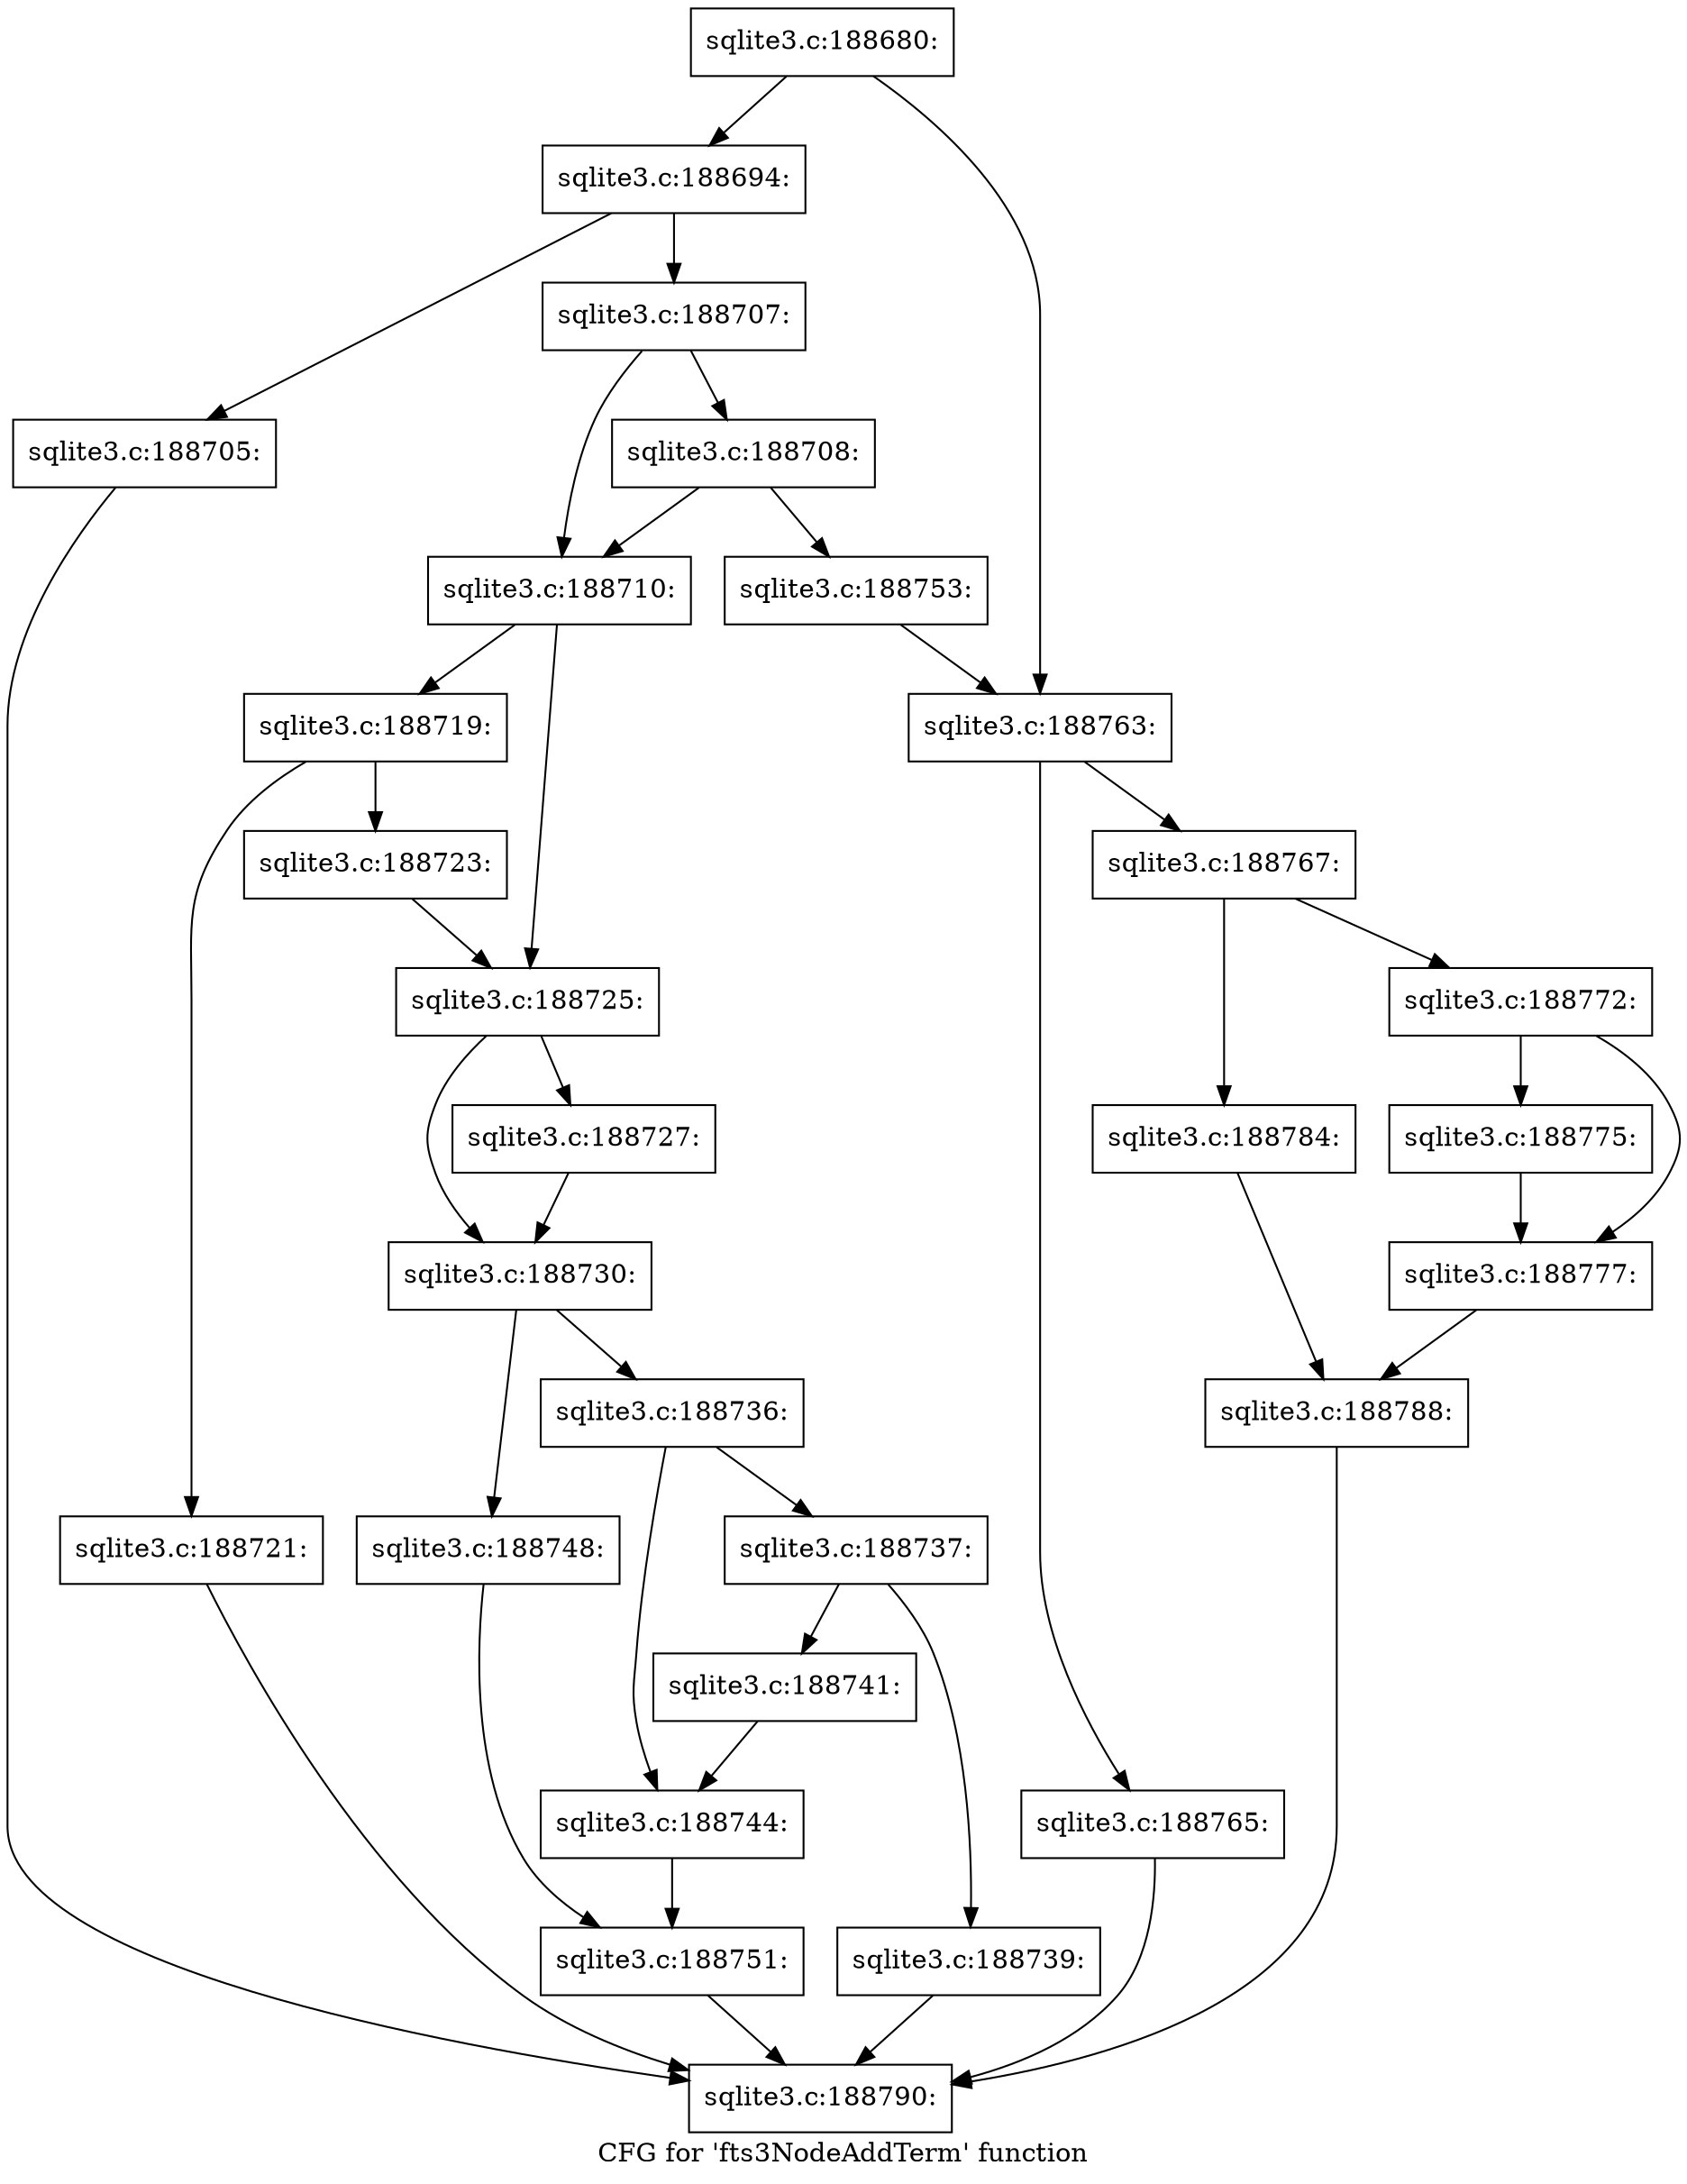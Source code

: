 digraph "CFG for 'fts3NodeAddTerm' function" {
	label="CFG for 'fts3NodeAddTerm' function";

	Node0x55c0fb097ad0 [shape=record,label="{sqlite3.c:188680:}"];
	Node0x55c0fb097ad0 -> Node0x55c0fb09ea00;
	Node0x55c0fb097ad0 -> Node0x55c0fb09ea50;
	Node0x55c0fb09ea00 [shape=record,label="{sqlite3.c:188694:}"];
	Node0x55c0fb09ea00 -> Node0x55c0fb0a07d0;
	Node0x55c0fb09ea00 -> Node0x55c0fb0a0820;
	Node0x55c0fb0a07d0 [shape=record,label="{sqlite3.c:188705:}"];
	Node0x55c0fb0a07d0 -> Node0x55c0fb09c280;
	Node0x55c0fb0a0820 [shape=record,label="{sqlite3.c:188707:}"];
	Node0x55c0fb0a0820 -> Node0x55c0fb0a14b0;
	Node0x55c0fb0a0820 -> Node0x55c0fb0a1550;
	Node0x55c0fb0a1550 [shape=record,label="{sqlite3.c:188708:}"];
	Node0x55c0fb0a1550 -> Node0x55c0fb0a1500;
	Node0x55c0fb0a1550 -> Node0x55c0fb0a14b0;
	Node0x55c0fb0a14b0 [shape=record,label="{sqlite3.c:188710:}"];
	Node0x55c0fb0a14b0 -> Node0x55c0fb0a1e30;
	Node0x55c0fb0a14b0 -> Node0x55c0fb0a1e80;
	Node0x55c0fb0a1e30 [shape=record,label="{sqlite3.c:188719:}"];
	Node0x55c0fb0a1e30 -> Node0x55c0fb0a2860;
	Node0x55c0fb0a1e30 -> Node0x55c0fb0a2810;
	Node0x55c0fb0a2810 [shape=record,label="{sqlite3.c:188721:}"];
	Node0x55c0fb0a2810 -> Node0x55c0fb09c280;
	Node0x55c0fb0a2860 [shape=record,label="{sqlite3.c:188723:}"];
	Node0x55c0fb0a2860 -> Node0x55c0fb0a1e80;
	Node0x55c0fb0a1e80 [shape=record,label="{sqlite3.c:188725:}"];
	Node0x55c0fb0a1e80 -> Node0x55c0fb0a2ff0;
	Node0x55c0fb0a1e80 -> Node0x55c0fb0a3040;
	Node0x55c0fb0a2ff0 [shape=record,label="{sqlite3.c:188727:}"];
	Node0x55c0fb0a2ff0 -> Node0x55c0fb0a3040;
	Node0x55c0fb0a3040 [shape=record,label="{sqlite3.c:188730:}"];
	Node0x55c0fb0a3040 -> Node0x55c0fb0a5560;
	Node0x55c0fb0a3040 -> Node0x55c0fb0a5600;
	Node0x55c0fb0a5560 [shape=record,label="{sqlite3.c:188736:}"];
	Node0x55c0fb0a5560 -> Node0x55c0fb0a5940;
	Node0x55c0fb0a5560 -> Node0x55c0fb0a5990;
	Node0x55c0fb0a5940 [shape=record,label="{sqlite3.c:188737:}"];
	Node0x55c0fb0a5940 -> Node0x55c0fb0a6750;
	Node0x55c0fb0a5940 -> Node0x55c0fb0a6700;
	Node0x55c0fb0a6700 [shape=record,label="{sqlite3.c:188739:}"];
	Node0x55c0fb0a6700 -> Node0x55c0fb09c280;
	Node0x55c0fb0a6750 [shape=record,label="{sqlite3.c:188741:}"];
	Node0x55c0fb0a6750 -> Node0x55c0fb0a5990;
	Node0x55c0fb0a5990 [shape=record,label="{sqlite3.c:188744:}"];
	Node0x55c0fb0a5990 -> Node0x55c0fb0a55b0;
	Node0x55c0fb0a5600 [shape=record,label="{sqlite3.c:188748:}"];
	Node0x55c0fb0a5600 -> Node0x55c0fb0a55b0;
	Node0x55c0fb0a55b0 [shape=record,label="{sqlite3.c:188751:}"];
	Node0x55c0fb0a55b0 -> Node0x55c0fb09c280;
	Node0x55c0fb0a1500 [shape=record,label="{sqlite3.c:188753:}"];
	Node0x55c0fb0a1500 -> Node0x55c0fb09ea50;
	Node0x55c0fb09ea50 [shape=record,label="{sqlite3.c:188763:}"];
	Node0x55c0fb09ea50 -> Node0x55c0fb0a91d0;
	Node0x55c0fb09ea50 -> Node0x55c0fb0a9180;
	Node0x55c0fb0a9180 [shape=record,label="{sqlite3.c:188765:}"];
	Node0x55c0fb0a9180 -> Node0x55c0fb09c280;
	Node0x55c0fb0a91d0 [shape=record,label="{sqlite3.c:188767:}"];
	Node0x55c0fb0a91d0 -> Node0x55c0fb0aa110;
	Node0x55c0fb0a91d0 -> Node0x55c0fb0aa1b0;
	Node0x55c0fb0aa110 [shape=record,label="{sqlite3.c:188772:}"];
	Node0x55c0fb0aa110 -> Node0x55c0fb0aad40;
	Node0x55c0fb0aa110 -> Node0x55c0fb0aaec0;
	Node0x55c0fb0aad40 [shape=record,label="{sqlite3.c:188775:}"];
	Node0x55c0fb0aad40 -> Node0x55c0fb0aaec0;
	Node0x55c0fb0aaec0 [shape=record,label="{sqlite3.c:188777:}"];
	Node0x55c0fb0aaec0 -> Node0x55c0fb0aa160;
	Node0x55c0fb0aa1b0 [shape=record,label="{sqlite3.c:188784:}"];
	Node0x55c0fb0aa1b0 -> Node0x55c0fb0aa160;
	Node0x55c0fb0aa160 [shape=record,label="{sqlite3.c:188788:}"];
	Node0x55c0fb0aa160 -> Node0x55c0fb09c280;
	Node0x55c0fb09c280 [shape=record,label="{sqlite3.c:188790:}"];
}
